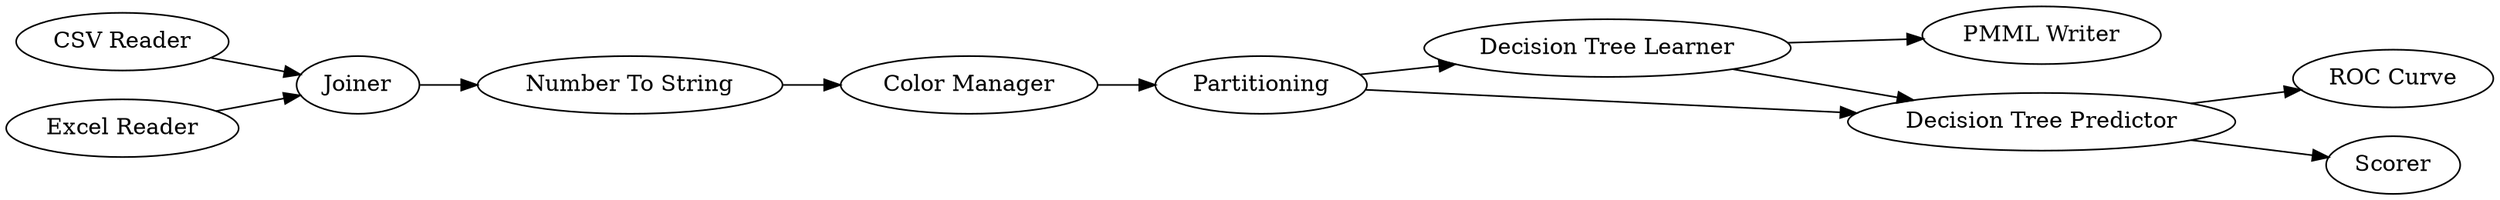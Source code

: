 digraph {
	1 [label="CSV Reader"]
	2 [label="Excel Reader"]
	3 [label=Joiner]
	4 [label="Number To String"]
	5 [label="Color Manager"]
	6 [label=Partitioning]
	7 [label="Decision Tree Learner"]
	8 [label="PMML Writer"]
	9 [label="Decision Tree Predictor"]
	10 [label="ROC Curve"]
	11 [label=Scorer]
	1 -> 3
	2 -> 3
	3 -> 4
	4 -> 5
	5 -> 6
	6 -> 7
	6 -> 9
	7 -> 8
	7 -> 9
	9 -> 10
	9 -> 11
	rankdir=LR
}
